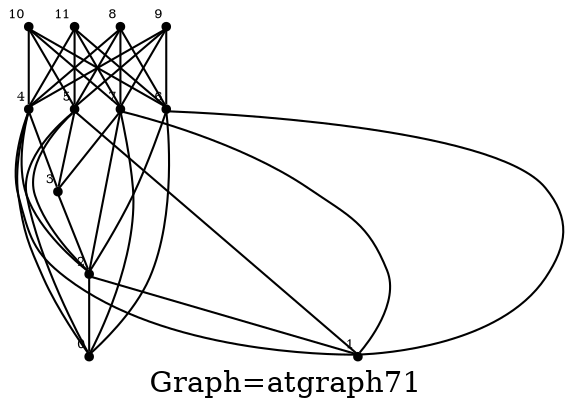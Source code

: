 /* Created by igraph 0.8.0-pre+0200568 */
graph {
  graph [
    label="Graph=atgraph71"
    labelloc=bottom
  ];
  0 [
    pos="0.000000,0.000000!"
    shape=point
    fontsize=6
    xlabel=0
  ];
  1 [
    pos="-0.100000,1.000000!"
    shape=point
    fontsize=6
    xlabel=1
  ];
  2 [
    pos="0.000000,2.000000!"
    shape=point
    fontsize=6
    xlabel=2
  ];
  3 [
    pos="-0.100000,3.000000!"
    shape=point
    fontsize=6
    xlabel=3
  ];
  4 [
    pos="1.000000,0.000000!"
    shape=point
    fontsize=6
    xlabel=4
  ];
  5 [
    pos="0.900000,1.000000!"
    shape=point
    fontsize=6
    xlabel=5
  ];
  6 [
    pos="1.000000,2.000000!"
    shape=point
    fontsize=6
    xlabel=6
  ];
  7 [
    pos="0.900000,3.000000!"
    shape=point
    fontsize=6
    xlabel=7
  ];
  8 [
    pos="2.000000,0.000000!"
    shape=point
    fontsize=6
    xlabel=8
  ];
  9 [
    pos="1.900000,1.000000!"
    shape=point
    fontsize=6
    xlabel=9
  ];
  10 [
    pos="2.000000,2.000000!"
    shape=point
    fontsize=6
    xlabel=10
  ];
  11 [
    pos="1.900000,3.000000!"
    shape=point
    fontsize=6
    xlabel=11
  ];

  2 -- 0;
  4 -- 0;
  5 -- 0;
  6 -- 0;
  7 -- 0;
  2 -- 1;
  4 -- 1;
  5 -- 1;
  6 -- 1;
  7 -- 1;
  3 -- 2;
  4 -- 2;
  5 -- 2;
  6 -- 2;
  7 -- 2;
  4 -- 3;
  5 -- 3;
  7 -- 3;
  8 -- 4;
  9 -- 4;
  10 -- 4;
  11 -- 4;
  8 -- 5;
  9 -- 5;
  10 -- 5;
  11 -- 5;
  8 -- 6;
  9 -- 6;
  10 -- 6;
  11 -- 6;
  8 -- 7;
  9 -- 7;
  10 -- 7;
  11 -- 7;
}
